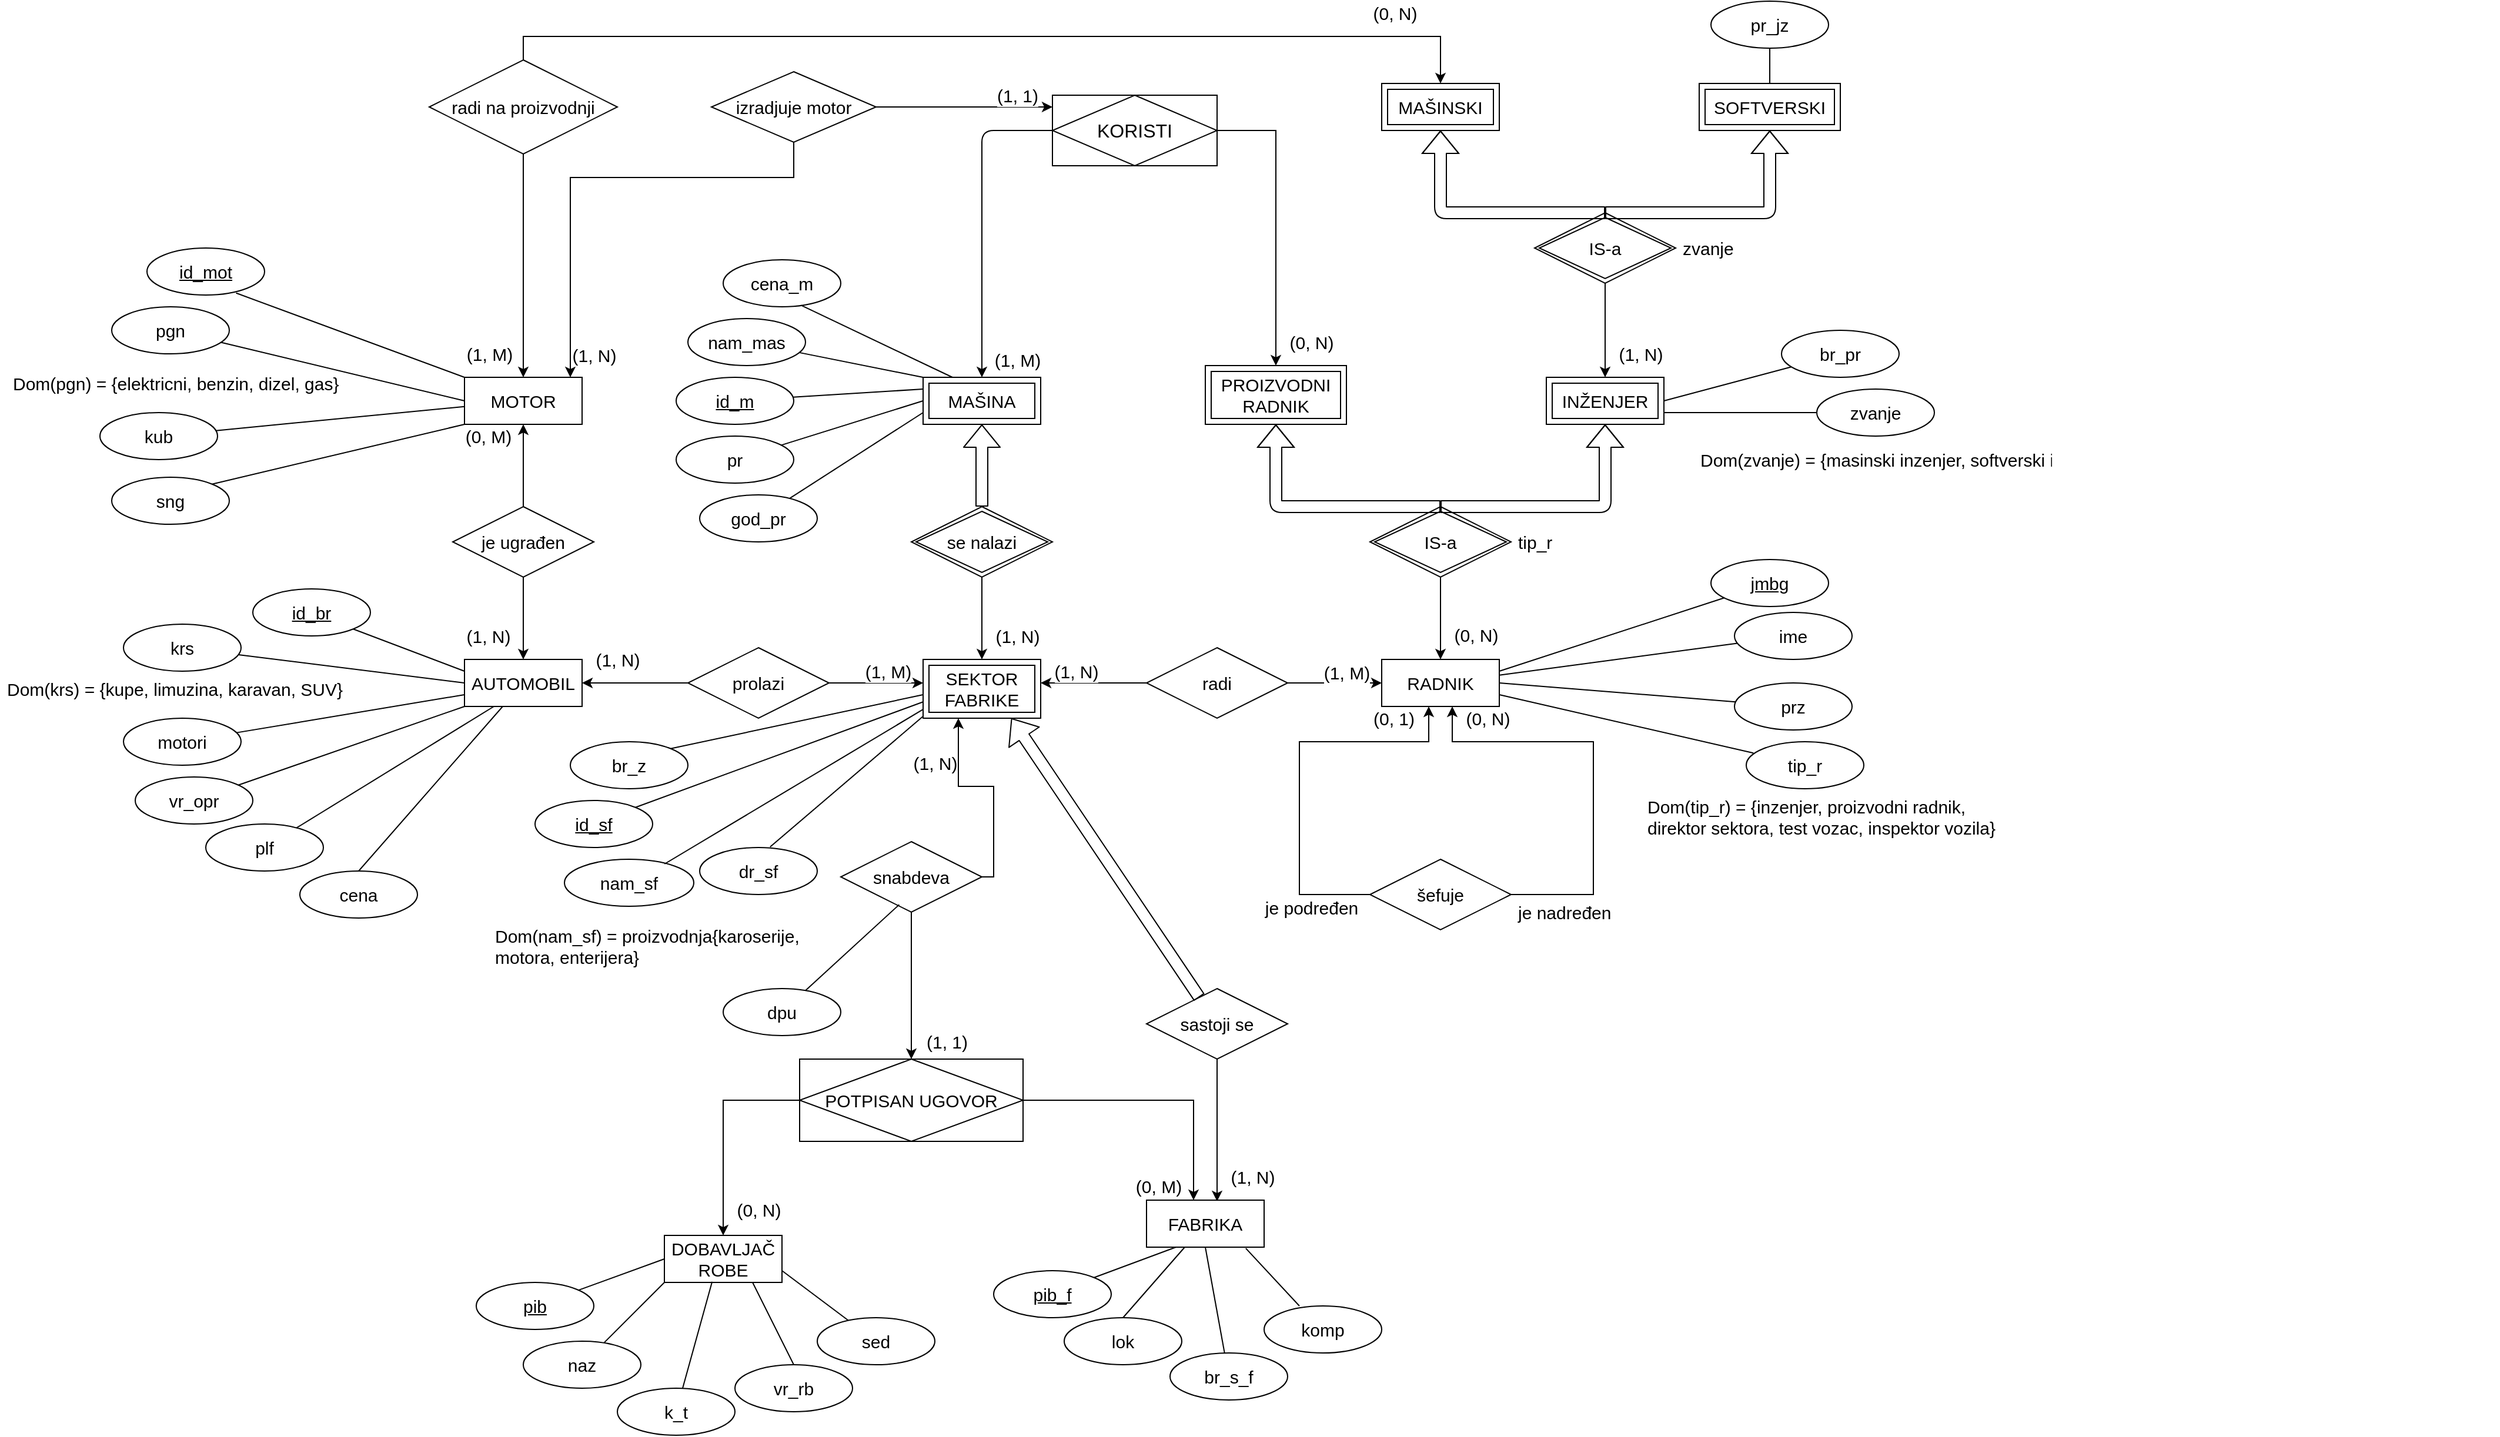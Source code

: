 <mxfile version="14.6.6" type="device"><diagram id="YocQhjhngFck8rxAgEJp" name="Page-1"><mxGraphModel dx="2496" dy="1354" grid="1" gridSize="10" guides="1" tooltips="1" connect="1" arrows="1" fold="1" page="1" pageScale="1" pageWidth="2339" pageHeight="3300" math="0" shadow="0"><root><mxCell id="0"/><mxCell id="1" parent="0"/><mxCell id="r04czORBGCckJRq0J-Uv-1" value="AUTOMOBIL" style="whiteSpace=wrap;html=1;align=center;fontSize=15;" parent="1" vertex="1"><mxGeometry x="540" y="730" width="100" height="40" as="geometry"/></mxCell><mxCell id="r04czORBGCckJRq0J-Uv-5" value="(1, N)" style="edgeStyle=orthogonalEdgeStyle;rounded=0;orthogonalLoop=1;jettySize=auto;html=1;fontSize=15;" parent="1" source="r04czORBGCckJRq0J-Uv-4" target="r04czORBGCckJRq0J-Uv-1" edge="1"><mxGeometry x="0.333" y="-20" relative="1" as="geometry"><mxPoint as="offset"/></mxGeometry></mxCell><mxCell id="r04czORBGCckJRq0J-Uv-6" value="(1, M)" style="edgeStyle=orthogonalEdgeStyle;rounded=0;orthogonalLoop=1;jettySize=auto;html=1;fontSize=15;" parent="1" source="r04czORBGCckJRq0J-Uv-4" edge="1"><mxGeometry x="0.25" y="10" relative="1" as="geometry"><mxPoint as="offset"/><mxPoint x="930" y="750" as="targetPoint"/></mxGeometry></mxCell><mxCell id="r04czORBGCckJRq0J-Uv-4" value="prolazi" style="shape=rhombus;perimeter=rhombusPerimeter;whiteSpace=wrap;html=1;align=center;fontSize=15;" parent="1" vertex="1"><mxGeometry x="730" y="720" width="120" height="60" as="geometry"/></mxCell><mxCell id="r04czORBGCckJRq0J-Uv-7" value="MOTOR" style="whiteSpace=wrap;html=1;align=center;fontSize=15;" parent="1" vertex="1"><mxGeometry x="540" y="490" width="100" height="40" as="geometry"/></mxCell><mxCell id="r04czORBGCckJRq0J-Uv-9" value="(0, M)" style="edgeStyle=orthogonalEdgeStyle;rounded=0;orthogonalLoop=1;jettySize=auto;html=1;fontSize=15;" parent="1" source="r04czORBGCckJRq0J-Uv-8" target="r04czORBGCckJRq0J-Uv-7" edge="1"><mxGeometry x="0.714" y="30" relative="1" as="geometry"><mxPoint as="offset"/></mxGeometry></mxCell><mxCell id="r04czORBGCckJRq0J-Uv-10" value="(1, N)" style="edgeStyle=orthogonalEdgeStyle;rounded=0;orthogonalLoop=1;jettySize=auto;html=1;fontSize=15;" parent="1" source="r04czORBGCckJRq0J-Uv-8" target="r04czORBGCckJRq0J-Uv-1" edge="1"><mxGeometry x="0.429" y="-30" relative="1" as="geometry"><mxPoint as="offset"/></mxGeometry></mxCell><mxCell id="r04czORBGCckJRq0J-Uv-8" value="je ugrađen" style="shape=rhombus;perimeter=rhombusPerimeter;whiteSpace=wrap;html=1;align=center;fontSize=15;" parent="1" vertex="1"><mxGeometry x="530" y="600" width="120" height="60" as="geometry"/></mxCell><mxCell id="r04czORBGCckJRq0J-Uv-13" value="(1, N)" style="edgeStyle=orthogonalEdgeStyle;rounded=0;orthogonalLoop=1;jettySize=auto;html=1;fontSize=15;" parent="1" source="r04czORBGCckJRq0J-Uv-12" edge="1"><mxGeometry x="0.568" y="20" relative="1" as="geometry"><mxPoint as="offset"/><Array as="points"><mxPoint x="990" y="915"/><mxPoint x="990" y="838"/><mxPoint x="960" y="838"/></Array><mxPoint x="960" y="780" as="targetPoint"/></mxGeometry></mxCell><mxCell id="r04czORBGCckJRq0J-Uv-14" value="(1, 1)" style="edgeStyle=orthogonalEdgeStyle;rounded=0;orthogonalLoop=1;jettySize=auto;html=1;fontSize=15;entryX=0.5;entryY=0;entryDx=0;entryDy=0;" parent="1" source="r04czORBGCckJRq0J-Uv-12" target="nCaUumC7oaxdwxIxV2QF-11" edge="1"><mxGeometry x="0.75" y="30" relative="1" as="geometry"><mxPoint x="980" y="980" as="targetPoint"/><mxPoint as="offset"/></mxGeometry></mxCell><mxCell id="r04czORBGCckJRq0J-Uv-12" value="snabdeva" style="shape=rhombus;perimeter=rhombusPerimeter;whiteSpace=wrap;html=1;align=center;fontSize=15;" parent="1" vertex="1"><mxGeometry x="860" y="885" width="120" height="60" as="geometry"/></mxCell><mxCell id="r04czORBGCckJRq0J-Uv-15" value="DOBAVLJAČ ROBE" style="whiteSpace=wrap;html=1;align=center;fontSize=15;" parent="1" vertex="1"><mxGeometry x="710" y="1220" width="100" height="40" as="geometry"/></mxCell><mxCell id="r04czORBGCckJRq0J-Uv-20" value="MAŠINA" style="shape=ext;margin=3;double=1;whiteSpace=wrap;html=1;align=center;fontSize=15;" parent="1" vertex="1"><mxGeometry x="930" y="490" width="100" height="40" as="geometry"/></mxCell><mxCell id="r04czORBGCckJRq0J-Uv-21" value="" style="shape=flexArrow;endArrow=classic;html=1;exitX=0.5;exitY=0;exitDx=0;exitDy=0;entryX=0.5;entryY=1;entryDx=0;entryDy=0;" parent="1" source="r04czORBGCckJRq0J-Uv-27" target="r04czORBGCckJRq0J-Uv-20" edge="1"><mxGeometry width="50" height="50" relative="1" as="geometry"><mxPoint x="800" y="790" as="sourcePoint"/><mxPoint x="1140" y="550" as="targetPoint"/></mxGeometry></mxCell><mxCell id="r04czORBGCckJRq0J-Uv-24" value="(1, N)" style="edgeStyle=orthogonalEdgeStyle;rounded=0;orthogonalLoop=1;jettySize=auto;html=1;fontSize=15;" parent="1" edge="1"><mxGeometry x="0.333" y="-10" relative="1" as="geometry"><mxPoint as="offset"/><mxPoint x="1120" y="750" as="sourcePoint"/><mxPoint x="1030.0" y="750" as="targetPoint"/></mxGeometry></mxCell><mxCell id="r04czORBGCckJRq0J-Uv-28" value="(1, N)" style="edgeStyle=orthogonalEdgeStyle;rounded=0;orthogonalLoop=1;jettySize=auto;html=1;fontSize=15;" parent="1" source="r04czORBGCckJRq0J-Uv-27" edge="1"><mxGeometry x="0.429" y="30" relative="1" as="geometry"><mxPoint as="offset"/><mxPoint x="980.0" y="730" as="targetPoint"/></mxGeometry></mxCell><mxCell id="r04czORBGCckJRq0J-Uv-27" value="se nalazi" style="shape=rhombus;double=1;perimeter=rhombusPerimeter;whiteSpace=wrap;html=1;align=center;fontSize=15;" parent="1" vertex="1"><mxGeometry x="920" y="600" width="120" height="60" as="geometry"/></mxCell><mxCell id="r04czORBGCckJRq0J-Uv-30" value="(0, N)" style="edgeStyle=orthogonalEdgeStyle;rounded=0;orthogonalLoop=1;jettySize=auto;html=1;fontSize=15;" parent="1" source="r04czORBGCckJRq0J-Uv-29" edge="1"><mxGeometry x="0.429" y="30" relative="1" as="geometry"><mxPoint y="-1" as="offset"/><mxPoint x="1370" y="730" as="targetPoint"/></mxGeometry></mxCell><mxCell id="r04czORBGCckJRq0J-Uv-29" value="IS-a" style="shape=rhombus;double=1;perimeter=rhombusPerimeter;whiteSpace=wrap;html=1;align=center;fontSize=15;" parent="1" vertex="1"><mxGeometry x="1310" y="600" width="120" height="60" as="geometry"/></mxCell><mxCell id="r04czORBGCckJRq0J-Uv-31" value="PROIZVODNI RADNIK" style="shape=ext;margin=3;double=1;whiteSpace=wrap;html=1;align=center;fontSize=15;" parent="1" vertex="1"><mxGeometry x="1170" y="480" width="120" height="50" as="geometry"/></mxCell><mxCell id="r04czORBGCckJRq0J-Uv-32" value="INŽENJER" style="shape=ext;margin=3;double=1;whiteSpace=wrap;html=1;align=center;fontSize=15;" parent="1" vertex="1"><mxGeometry x="1460" y="490" width="100" height="40" as="geometry"/></mxCell><mxCell id="r04czORBGCckJRq0J-Uv-33" value="" style="shape=flexArrow;endArrow=classic;html=1;exitX=0.5;exitY=0;exitDx=0;exitDy=0;" parent="1" source="r04czORBGCckJRq0J-Uv-29" edge="1"><mxGeometry width="50" height="50" relative="1" as="geometry"><mxPoint x="1350" y="590" as="sourcePoint"/><mxPoint x="1230" y="530" as="targetPoint"/><Array as="points"><mxPoint x="1230" y="600"/></Array></mxGeometry></mxCell><mxCell id="r04czORBGCckJRq0J-Uv-34" value="" style="shape=flexArrow;endArrow=classic;html=1;exitX=0.5;exitY=0;exitDx=0;exitDy=0;entryX=0.5;entryY=1;entryDx=0;entryDy=0;" parent="1" source="r04czORBGCckJRq0J-Uv-29" target="r04czORBGCckJRq0J-Uv-32" edge="1"><mxGeometry width="50" height="50" relative="1" as="geometry"><mxPoint x="1380" y="610" as="sourcePoint"/><mxPoint x="1240" y="540" as="targetPoint"/><Array as="points"><mxPoint x="1510" y="600"/></Array></mxGeometry></mxCell><mxCell id="r04czORBGCckJRq0J-Uv-36" value="(1, N)" style="edgeStyle=orthogonalEdgeStyle;rounded=0;orthogonalLoop=1;jettySize=auto;html=1;fontSize=15;" parent="1" source="r04czORBGCckJRq0J-Uv-35" target="r04czORBGCckJRq0J-Uv-32" edge="1"><mxGeometry x="0.5" y="30" relative="1" as="geometry"><mxPoint as="offset"/></mxGeometry></mxCell><mxCell id="r04czORBGCckJRq0J-Uv-35" value="IS-a" style="shape=rhombus;double=1;perimeter=rhombusPerimeter;whiteSpace=wrap;html=1;align=center;fontSize=15;" parent="1" vertex="1"><mxGeometry x="1450" y="350" width="120" height="60" as="geometry"/></mxCell><mxCell id="r04czORBGCckJRq0J-Uv-37" value="" style="shape=flexArrow;endArrow=classic;html=1;exitX=0.5;exitY=0;exitDx=0;exitDy=0;entryX=0.5;entryY=1;entryDx=0;entryDy=0;" parent="1" target="r04czORBGCckJRq0J-Uv-39" edge="1"><mxGeometry width="50" height="50" relative="1" as="geometry"><mxPoint x="1510.0" y="350" as="sourcePoint"/><mxPoint x="1370.0" y="280" as="targetPoint"/><Array as="points"><mxPoint x="1370" y="350"/></Array></mxGeometry></mxCell><mxCell id="r04czORBGCckJRq0J-Uv-38" value="" style="shape=flexArrow;endArrow=classic;html=1;exitX=0.5;exitY=0;exitDx=0;exitDy=0;entryX=0.5;entryY=1;entryDx=0;entryDy=0;" parent="1" edge="1"><mxGeometry width="50" height="50" relative="1" as="geometry"><mxPoint x="1510.0" y="350" as="sourcePoint"/><mxPoint x="1650.0" y="280" as="targetPoint"/><Array as="points"><mxPoint x="1650" y="350"/></Array></mxGeometry></mxCell><mxCell id="r04czORBGCckJRq0J-Uv-39" value="MAŠINSKI" style="shape=ext;margin=3;double=1;whiteSpace=wrap;html=1;align=center;fontSize=15;" parent="1" vertex="1"><mxGeometry x="1320" y="240" width="100" height="40" as="geometry"/></mxCell><mxCell id="r04czORBGCckJRq0J-Uv-40" value="SOFTVERSKI" style="shape=ext;margin=3;double=1;whiteSpace=wrap;html=1;align=center;fontSize=15;" parent="1" vertex="1"><mxGeometry x="1590" y="240" width="120" height="40" as="geometry"/></mxCell><mxCell id="r04czORBGCckJRq0J-Uv-42" value="" style="edgeStyle=orthogonalEdgeStyle;rounded=0;orthogonalLoop=1;jettySize=auto;html=1;exitX=0.5;exitY=0;exitDx=0;exitDy=0;" parent="1" source="r04czORBGCckJRq0J-Uv-41" target="r04czORBGCckJRq0J-Uv-39" edge="1"><mxGeometry relative="1" as="geometry"><mxPoint x="590" y="180" as="sourcePoint"/><Array as="points"><mxPoint x="590" y="200"/><mxPoint x="1370" y="200"/></Array></mxGeometry></mxCell><mxCell id="9TlRd-dloYedLwgfDSGA-17" value="(0, N)" style="edgeLabel;html=1;align=center;verticalAlign=middle;resizable=0;points=[];fontSize=15;" parent="r04czORBGCckJRq0J-Uv-42" vertex="1" connectable="0"><mxGeometry x="0.8" relative="1" as="geometry"><mxPoint x="4.59" y="-20.06" as="offset"/></mxGeometry></mxCell><mxCell id="9TlRd-dloYedLwgfDSGA-18" value="(1, M)" style="edgeLabel;html=1;align=center;verticalAlign=middle;resizable=0;points=[];fontSize=15;" parent="r04czORBGCckJRq0J-Uv-42" vertex="1" connectable="0"><mxGeometry x="-0.887" y="1" relative="1" as="geometry"><mxPoint x="-57.18" y="270.94" as="offset"/></mxGeometry></mxCell><mxCell id="r04czORBGCckJRq0J-Uv-43" value="" style="edgeStyle=orthogonalEdgeStyle;rounded=0;orthogonalLoop=1;jettySize=auto;html=1;" parent="1" source="r04czORBGCckJRq0J-Uv-41" target="r04czORBGCckJRq0J-Uv-7" edge="1"><mxGeometry relative="1" as="geometry"/></mxCell><mxCell id="r04czORBGCckJRq0J-Uv-41" value="radi na proizvodnji" style="shape=rhombus;perimeter=rhombusPerimeter;whiteSpace=wrap;html=1;align=center;fontSize=15;" parent="1" vertex="1"><mxGeometry x="510" y="220" width="160" height="80" as="geometry"/></mxCell><mxCell id="r04czORBGCckJRq0J-Uv-45" value="" style="edgeStyle=orthogonalEdgeStyle;rounded=0;orthogonalLoop=1;jettySize=auto;html=1;exitX=0;exitY=0.5;exitDx=0;exitDy=0;" parent="1" source="r04czORBGCckJRq0J-Uv-44" edge="1"><mxGeometry relative="1" as="geometry"><mxPoint x="1360" y="770" as="targetPoint"/><Array as="points"><mxPoint x="1250" y="930"/><mxPoint x="1250" y="800"/><mxPoint x="1360" y="800"/></Array></mxGeometry></mxCell><mxCell id="r04czORBGCckJRq0J-Uv-47" value="je podređen" style="edgeLabel;html=1;align=center;verticalAlign=middle;resizable=0;points=[];fontSize=15;" parent="r04czORBGCckJRq0J-Uv-45" vertex="1" connectable="0"><mxGeometry x="-0.141" y="3" relative="1" as="geometry"><mxPoint x="13" y="92" as="offset"/></mxGeometry></mxCell><mxCell id="9TlRd-dloYedLwgfDSGA-14" value="(0, 1)" style="edgeLabel;html=1;align=center;verticalAlign=middle;resizable=0;points=[];fontSize=15;" parent="r04czORBGCckJRq0J-Uv-45" vertex="1" connectable="0"><mxGeometry x="0.382" y="1" relative="1" as="geometry"><mxPoint x="42" y="-19" as="offset"/></mxGeometry></mxCell><mxCell id="r04czORBGCckJRq0J-Uv-46" value="(0, N)" style="edgeStyle=orthogonalEdgeStyle;rounded=0;orthogonalLoop=1;jettySize=auto;html=1;exitX=1;exitY=0.5;exitDx=0;exitDy=0;fontSize=15;" parent="1" source="r04czORBGCckJRq0J-Uv-44" edge="1"><mxGeometry x="0.657" y="-20" relative="1" as="geometry"><Array as="points"><mxPoint x="1500" y="930"/><mxPoint x="1500" y="800"/><mxPoint x="1380" y="800"/></Array><mxPoint as="offset"/><mxPoint x="1380" y="770" as="targetPoint"/></mxGeometry></mxCell><mxCell id="r04czORBGCckJRq0J-Uv-44" value="šefuje" style="shape=rhombus;perimeter=rhombusPerimeter;whiteSpace=wrap;html=1;align=center;fontSize=15;" parent="1" vertex="1"><mxGeometry x="1310" y="900" width="120" height="60" as="geometry"/></mxCell><mxCell id="9TlRd-dloYedLwgfDSGA-2" value="" style="edgeStyle=orthogonalEdgeStyle;rounded=0;orthogonalLoop=1;jettySize=auto;html=1;fontSize=16;exitX=0.999;exitY=0.842;exitDx=0;exitDy=0;exitPerimeter=0;" parent="1" source="9TlRd-dloYedLwgfDSGA-5" target="r04czORBGCckJRq0J-Uv-31" edge="1"><mxGeometry relative="1" as="geometry"><mxPoint x="1180" y="300" as="sourcePoint"/><Array as="points"><mxPoint x="1180" y="270"/><mxPoint x="1179" y="270"/><mxPoint x="1179" y="280"/><mxPoint x="1230" y="280"/></Array></mxGeometry></mxCell><mxCell id="9TlRd-dloYedLwgfDSGA-15" value="(0, N)" style="edgeLabel;html=1;align=center;verticalAlign=middle;resizable=0;points=[];fontSize=15;" parent="9TlRd-dloYedLwgfDSGA-2" vertex="1" connectable="0"><mxGeometry x="0.733" y="2" relative="1" as="geometry"><mxPoint x="28" y="18.56" as="offset"/></mxGeometry></mxCell><mxCell id="9TlRd-dloYedLwgfDSGA-5" value="KORISTI" style="shape=associativeEntity;whiteSpace=wrap;html=1;align=center;fontSize=16;" parent="1" vertex="1"><mxGeometry x="1040" y="250" width="140" height="60" as="geometry"/></mxCell><mxCell id="9TlRd-dloYedLwgfDSGA-10" value="" style="endArrow=classic;html=1;fontSize=16;entryX=0.5;entryY=0;entryDx=0;entryDy=0;exitX=0;exitY=0.5;exitDx=0;exitDy=0;" parent="1" source="9TlRd-dloYedLwgfDSGA-5" target="r04czORBGCckJRq0J-Uv-20" edge="1"><mxGeometry width="50" height="50" relative="1" as="geometry"><mxPoint x="980" y="430" as="sourcePoint"/><mxPoint x="1030" y="380" as="targetPoint"/><Array as="points"><mxPoint x="980" y="280"/></Array></mxGeometry></mxCell><mxCell id="9TlRd-dloYedLwgfDSGA-16" value="(1, M)" style="edgeLabel;html=1;align=center;verticalAlign=middle;resizable=0;points=[];fontSize=15;" parent="9TlRd-dloYedLwgfDSGA-10" vertex="1" connectable="0"><mxGeometry x="0.8" y="-2" relative="1" as="geometry"><mxPoint x="32" y="11.47" as="offset"/></mxGeometry></mxCell><mxCell id="9TlRd-dloYedLwgfDSGA-11" value="je nadređen" style="text;strokeColor=none;fillColor=none;spacingLeft=4;spacingRight=4;overflow=hidden;rotatable=0;points=[[0,0.5],[1,0.5]];portConstraint=eastwest;fontSize=15;" parent="1" vertex="1"><mxGeometry x="1430" y="930" width="140" height="30" as="geometry"/></mxCell><mxCell id="9TlRd-dloYedLwgfDSGA-21" value="id_br" style="ellipse;whiteSpace=wrap;html=1;align=center;fontSize=15;fontStyle=4" parent="1" vertex="1"><mxGeometry x="360" y="670" width="100" height="40" as="geometry"/></mxCell><mxCell id="9TlRd-dloYedLwgfDSGA-22" value="motori" style="ellipse;whiteSpace=wrap;html=1;align=center;fontSize=15;" parent="1" vertex="1"><mxGeometry x="250" y="780" width="100" height="40" as="geometry"/></mxCell><mxCell id="9TlRd-dloYedLwgfDSGA-23" value="plf" style="ellipse;whiteSpace=wrap;html=1;align=center;fontSize=15;" parent="1" vertex="1"><mxGeometry x="320" y="870" width="100" height="40" as="geometry"/></mxCell><mxCell id="9TlRd-dloYedLwgfDSGA-24" value="krs" style="ellipse;whiteSpace=wrap;html=1;align=center;fontSize=15;" parent="1" vertex="1"><mxGeometry x="250" y="700" width="100" height="40" as="geometry"/></mxCell><mxCell id="9TlRd-dloYedLwgfDSGA-27" value="" style="endArrow=none;html=1;fontSize=15;exitX=0;exitY=1;exitDx=0;exitDy=0;" parent="1" source="r04czORBGCckJRq0J-Uv-1" target="9TlRd-dloYedLwgfDSGA-32" edge="1"><mxGeometry width="50" height="50" relative="1" as="geometry"><mxPoint x="650" y="760" as="sourcePoint"/><mxPoint x="640" y="810" as="targetPoint"/></mxGeometry></mxCell><mxCell id="9TlRd-dloYedLwgfDSGA-28" value="" style="endArrow=none;html=1;fontSize=15;exitX=0;exitY=0.75;exitDx=0;exitDy=0;" parent="1" source="r04czORBGCckJRq0J-Uv-1" target="9TlRd-dloYedLwgfDSGA-22" edge="1"><mxGeometry width="50" height="50" relative="1" as="geometry"><mxPoint x="600" y="780" as="sourcePoint"/><mxPoint x="650" y="820" as="targetPoint"/></mxGeometry></mxCell><mxCell id="9TlRd-dloYedLwgfDSGA-29" value="" style="endArrow=none;html=1;fontSize=15;exitX=0;exitY=0.5;exitDx=0;exitDy=0;" parent="1" source="r04czORBGCckJRq0J-Uv-1" target="9TlRd-dloYedLwgfDSGA-24" edge="1"><mxGeometry width="50" height="50" relative="1" as="geometry"><mxPoint x="610" y="790" as="sourcePoint"/><mxPoint x="660" y="830" as="targetPoint"/></mxGeometry></mxCell><mxCell id="9TlRd-dloYedLwgfDSGA-30" value="" style="endArrow=none;html=1;fontSize=15;exitX=0;exitY=0.25;exitDx=0;exitDy=0;entryX=1;entryY=1;entryDx=0;entryDy=0;" parent="1" source="r04czORBGCckJRq0J-Uv-1" target="9TlRd-dloYedLwgfDSGA-21" edge="1"><mxGeometry width="50" height="50" relative="1" as="geometry"><mxPoint x="590" y="810" as="sourcePoint"/><mxPoint x="670" y="840" as="targetPoint"/></mxGeometry></mxCell><mxCell id="9TlRd-dloYedLwgfDSGA-32" value="vr_opr" style="ellipse;whiteSpace=wrap;html=1;align=center;fontSize=15;" parent="1" vertex="1"><mxGeometry x="260" y="830" width="100" height="40" as="geometry"/></mxCell><mxCell id="9TlRd-dloYedLwgfDSGA-33" value="cena" style="ellipse;whiteSpace=wrap;html=1;align=center;fontSize=15;" parent="1" vertex="1"><mxGeometry x="400" y="910" width="100" height="40" as="geometry"/></mxCell><mxCell id="9TlRd-dloYedLwgfDSGA-35" value="" style="endArrow=none;html=1;fontSize=15;exitX=0.25;exitY=1;exitDx=0;exitDy=0;" parent="1" source="r04czORBGCckJRq0J-Uv-1" target="9TlRd-dloYedLwgfDSGA-23" edge="1"><mxGeometry width="50" height="50" relative="1" as="geometry"><mxPoint x="568.3" y="780.52" as="sourcePoint"/><mxPoint x="501.7" y="831.32" as="targetPoint"/></mxGeometry></mxCell><mxCell id="9TlRd-dloYedLwgfDSGA-36" value="" style="endArrow=none;html=1;fontSize=15;entryX=0.5;entryY=0;entryDx=0;entryDy=0;" parent="1" source="r04czORBGCckJRq0J-Uv-1" target="9TlRd-dloYedLwgfDSGA-33" edge="1"><mxGeometry width="50" height="50" relative="1" as="geometry"><mxPoint x="600" y="780" as="sourcePoint"/><mxPoint x="600" y="850" as="targetPoint"/></mxGeometry></mxCell><mxCell id="9TlRd-dloYedLwgfDSGA-37" value="id_mot" style="ellipse;whiteSpace=wrap;html=1;align=center;fontSize=15;fontStyle=4" parent="1" vertex="1"><mxGeometry x="270" y="380" width="100" height="40" as="geometry"/></mxCell><mxCell id="9TlRd-dloYedLwgfDSGA-38" value="" style="endArrow=none;html=1;fontSize=15;exitX=0.757;exitY=0.957;exitDx=0;exitDy=0;exitPerimeter=0;entryX=0;entryY=0;entryDx=0;entryDy=0;entryPerimeter=0;" parent="1" source="9TlRd-dloYedLwgfDSGA-37" target="r04czORBGCckJRq0J-Uv-7" edge="1"><mxGeometry width="50" height="50" relative="1" as="geometry"><mxPoint x="390" y="500" as="sourcePoint"/><mxPoint x="490" y="510" as="targetPoint"/></mxGeometry></mxCell><mxCell id="9TlRd-dloYedLwgfDSGA-39" value="pgn" style="ellipse;whiteSpace=wrap;html=1;align=center;fontSize=15;" parent="1" vertex="1"><mxGeometry x="240" y="430" width="100" height="40" as="geometry"/></mxCell><mxCell id="9TlRd-dloYedLwgfDSGA-40" value="" style="endArrow=none;html=1;fontSize=15;entryX=0;entryY=0.5;entryDx=0;entryDy=0;" parent="1" source="9TlRd-dloYedLwgfDSGA-39" target="r04czORBGCckJRq0J-Uv-7" edge="1"><mxGeometry width="50" height="50" relative="1" as="geometry"><mxPoint x="340" y="474" as="sourcePoint"/><mxPoint x="540" y="520" as="targetPoint"/></mxGeometry></mxCell><mxCell id="9TlRd-dloYedLwgfDSGA-41" value="kub" style="ellipse;whiteSpace=wrap;html=1;align=center;fontSize=15;" parent="1" vertex="1"><mxGeometry x="230" y="520" width="100" height="40" as="geometry"/></mxCell><mxCell id="9TlRd-dloYedLwgfDSGA-42" value="sng" style="ellipse;whiteSpace=wrap;html=1;align=center;fontSize=15;" parent="1" vertex="1"><mxGeometry x="240" y="575" width="100" height="40" as="geometry"/></mxCell><mxCell id="9TlRd-dloYedLwgfDSGA-43" value="" style="endArrow=none;html=1;fontSize=15;" parent="1" source="9TlRd-dloYedLwgfDSGA-41" target="r04czORBGCckJRq0J-Uv-7" edge="1"><mxGeometry width="50" height="50" relative="1" as="geometry"><mxPoint x="465.7" y="448.28" as="sourcePoint"/><mxPoint x="550" y="500" as="targetPoint"/></mxGeometry></mxCell><mxCell id="9TlRd-dloYedLwgfDSGA-44" value="" style="endArrow=none;html=1;fontSize=15;entryX=1;entryY=0;entryDx=0;entryDy=0;exitX=0;exitY=1;exitDx=0;exitDy=0;" parent="1" source="r04czORBGCckJRq0J-Uv-7" target="9TlRd-dloYedLwgfDSGA-42" edge="1"><mxGeometry width="50" height="50" relative="1" as="geometry"><mxPoint x="714.399" y="467.18" as="sourcePoint"/><mxPoint x="650" y="510" as="targetPoint"/></mxGeometry></mxCell><mxCell id="9TlRd-dloYedLwgfDSGA-45" value="nam_sf" style="ellipse;whiteSpace=wrap;html=1;align=center;fontSize=15;fontStyle=0" parent="1" vertex="1"><mxGeometry x="625" y="900" width="110" height="40" as="geometry"/></mxCell><mxCell id="9TlRd-dloYedLwgfDSGA-46" value="" style="endArrow=none;html=1;fontSize=15;entryX=0.774;entryY=0.1;entryDx=0;entryDy=0;entryPerimeter=0;exitX=0.036;exitY=1.009;exitDx=0;exitDy=0;exitPerimeter=0;" parent="1" target="9TlRd-dloYedLwgfDSGA-45" edge="1"><mxGeometry width="50" height="50" relative="1" as="geometry"><mxPoint x="933.6" y="770.36" as="sourcePoint"/><mxPoint x="760" y="830" as="targetPoint"/></mxGeometry></mxCell><mxCell id="9TlRd-dloYedLwgfDSGA-47" value="dr_sf" style="ellipse;whiteSpace=wrap;html=1;align=center;fontSize=15;" parent="1" vertex="1"><mxGeometry x="740" y="890" width="100" height="40" as="geometry"/></mxCell><mxCell id="9TlRd-dloYedLwgfDSGA-48" value="" style="endArrow=none;html=1;fontSize=15;entryX=0.599;entryY=-0.012;entryDx=0;entryDy=0;entryPerimeter=0;exitX=0.098;exitY=1;exitDx=0;exitDy=0;exitPerimeter=0;" parent="1" target="9TlRd-dloYedLwgfDSGA-47" edge="1"><mxGeometry width="50" height="50" relative="1" as="geometry"><mxPoint x="939.8" y="770" as="sourcePoint"/><mxPoint x="897.4" y="804" as="targetPoint"/><Array as="points"/></mxGeometry></mxCell><mxCell id="9TlRd-dloYedLwgfDSGA-49" value="id_sf" style="ellipse;whiteSpace=wrap;html=1;align=center;fontSize=15;fontStyle=4" parent="1" vertex="1"><mxGeometry x="600" y="850" width="100" height="40" as="geometry"/></mxCell><mxCell id="9TlRd-dloYedLwgfDSGA-50" value="" style="endArrow=none;html=1;fontSize=15;exitX=1;exitY=0;exitDx=0;exitDy=0;entryX=0.003;entryY=0.9;entryDx=0;entryDy=0;entryPerimeter=0;" parent="1" source="9TlRd-dloYedLwgfDSGA-49" edge="1"><mxGeometry width="50" height="50" relative="1" as="geometry"><mxPoint x="1040" y="780" as="sourcePoint"/><mxPoint x="930.3" y="766.0" as="targetPoint"/></mxGeometry></mxCell><mxCell id="9TlRd-dloYedLwgfDSGA-51" value="br_z" style="ellipse;whiteSpace=wrap;html=1;align=center;fontSize=15;" parent="1" vertex="1"><mxGeometry x="630" y="800" width="100" height="40" as="geometry"/></mxCell><mxCell id="9TlRd-dloYedLwgfDSGA-52" value="" style="endArrow=none;html=1;fontSize=15;exitX=1;exitY=0;exitDx=0;exitDy=0;" parent="1" source="9TlRd-dloYedLwgfDSGA-51" edge="1"><mxGeometry width="50" height="50" relative="1" as="geometry"><mxPoint x="1104.645" y="664.142" as="sourcePoint"/><mxPoint x="930" y="760" as="targetPoint"/></mxGeometry></mxCell><mxCell id="9TlRd-dloYedLwgfDSGA-53" value="pib" style="ellipse;whiteSpace=wrap;html=1;align=center;fontSize=15;fontStyle=4" parent="1" vertex="1"><mxGeometry x="550" y="1260" width="100" height="40" as="geometry"/></mxCell><mxCell id="9TlRd-dloYedLwgfDSGA-54" value="k_t" style="ellipse;whiteSpace=wrap;html=1;align=center;fontSize=15;" parent="1" vertex="1"><mxGeometry x="670" y="1350" width="100" height="40" as="geometry"/></mxCell><mxCell id="9TlRd-dloYedLwgfDSGA-56" value="naz" style="ellipse;whiteSpace=wrap;html=1;align=center;fontSize=15;" parent="1" vertex="1"><mxGeometry x="590" y="1310" width="100" height="40" as="geometry"/></mxCell><mxCell id="9TlRd-dloYedLwgfDSGA-57" value="vr_rb" style="ellipse;whiteSpace=wrap;html=1;align=center;fontSize=15;" parent="1" vertex="1"><mxGeometry x="770" y="1330" width="100" height="40" as="geometry"/></mxCell><mxCell id="9TlRd-dloYedLwgfDSGA-58" value="sed" style="ellipse;whiteSpace=wrap;html=1;align=center;fontSize=15;" parent="1" vertex="1"><mxGeometry x="840" y="1290" width="100" height="40" as="geometry"/></mxCell><mxCell id="9TlRd-dloYedLwgfDSGA-59" value="" style="endArrow=none;html=1;fontSize=15;exitX=0;exitY=0.5;exitDx=0;exitDy=0;" parent="1" source="r04czORBGCckJRq0J-Uv-15" target="9TlRd-dloYedLwgfDSGA-53" edge="1"><mxGeometry width="50" height="50" relative="1" as="geometry"><mxPoint x="745" y="920" as="sourcePoint"/><mxPoint x="654.721" y="1251.056" as="targetPoint"/></mxGeometry></mxCell><mxCell id="9TlRd-dloYedLwgfDSGA-60" value="" style="endArrow=none;html=1;fontSize=15;entryX=0.75;entryY=1;entryDx=0;entryDy=0;exitX=0.5;exitY=0;exitDx=0;exitDy=0;" parent="1" source="9TlRd-dloYedLwgfDSGA-57" target="r04czORBGCckJRq0J-Uv-15" edge="1"><mxGeometry width="50" height="50" relative="1" as="geometry"><mxPoint x="870" y="1260" as="sourcePoint"/><mxPoint x="840" y="1220" as="targetPoint"/></mxGeometry></mxCell><mxCell id="9TlRd-dloYedLwgfDSGA-61" value="" style="endArrow=none;html=1;fontSize=15;exitX=1;exitY=0.75;exitDx=0;exitDy=0;" parent="1" source="r04czORBGCckJRq0J-Uv-15" target="9TlRd-dloYedLwgfDSGA-58" edge="1"><mxGeometry width="50" height="50" relative="1" as="geometry"><mxPoint x="742.857" y="1180" as="sourcePoint"/><mxPoint x="679.816" y="1213.945" as="targetPoint"/></mxGeometry></mxCell><mxCell id="9TlRd-dloYedLwgfDSGA-62" value="" style="endArrow=none;html=1;fontSize=15;exitX=0;exitY=1;exitDx=0;exitDy=0;" parent="1" source="r04czORBGCckJRq0J-Uv-15" target="9TlRd-dloYedLwgfDSGA-56" edge="1"><mxGeometry width="50" height="50" relative="1" as="geometry"><mxPoint x="752.857" y="1190" as="sourcePoint"/><mxPoint x="689.816" y="1223.945" as="targetPoint"/></mxGeometry></mxCell><mxCell id="9TlRd-dloYedLwgfDSGA-63" value="" style="endArrow=none;html=1;fontSize=15;exitX=0.406;exitY=0.985;exitDx=0;exitDy=0;exitPerimeter=0;" parent="1" source="r04czORBGCckJRq0J-Uv-15" target="9TlRd-dloYedLwgfDSGA-54" edge="1"><mxGeometry width="50" height="50" relative="1" as="geometry"><mxPoint x="762.857" y="1200" as="sourcePoint"/><mxPoint x="699.816" y="1233.945" as="targetPoint"/></mxGeometry></mxCell><mxCell id="9TlRd-dloYedLwgfDSGA-64" value="pr" style="ellipse;whiteSpace=wrap;html=1;align=center;fontSize=15;" parent="1" vertex="1"><mxGeometry x="720" y="540" width="100" height="40" as="geometry"/></mxCell><mxCell id="9TlRd-dloYedLwgfDSGA-65" value="id_m" style="ellipse;whiteSpace=wrap;html=1;align=center;fontSize=15;fontStyle=4" parent="1" vertex="1"><mxGeometry x="720" y="490" width="100" height="40" as="geometry"/></mxCell><mxCell id="9TlRd-dloYedLwgfDSGA-66" value="god_pr" style="ellipse;whiteSpace=wrap;html=1;align=center;fontSize=15;" parent="1" vertex="1"><mxGeometry x="740" y="590" width="100" height="40" as="geometry"/></mxCell><mxCell id="9TlRd-dloYedLwgfDSGA-67" value="nam_mas" style="ellipse;whiteSpace=wrap;html=1;align=center;fontSize=15;" parent="1" vertex="1"><mxGeometry x="730" y="440" width="100" height="40" as="geometry"/></mxCell><mxCell id="9TlRd-dloYedLwgfDSGA-68" value="cena_m" style="ellipse;whiteSpace=wrap;html=1;align=center;fontSize=15;" parent="1" vertex="1"><mxGeometry x="760" y="390" width="100" height="40" as="geometry"/></mxCell><mxCell id="9TlRd-dloYedLwgfDSGA-69" value="" style="endArrow=none;html=1;fontSize=15;entryX=0;entryY=0.5;entryDx=0;entryDy=0;" parent="1" source="9TlRd-dloYedLwgfDSGA-64" target="r04czORBGCckJRq0J-Uv-20" edge="1"><mxGeometry width="50" height="50" relative="1" as="geometry"><mxPoint x="703.047" y="476.845" as="sourcePoint"/><mxPoint x="840" y="500" as="targetPoint"/></mxGeometry></mxCell><mxCell id="9TlRd-dloYedLwgfDSGA-73" value="" style="endArrow=none;html=1;fontSize=15;exitX=0;exitY=0.75;exitDx=0;exitDy=0;exitPerimeter=0;" parent="1" source="r04czORBGCckJRq0J-Uv-20" target="9TlRd-dloYedLwgfDSGA-66" edge="1"><mxGeometry width="50" height="50" relative="1" as="geometry"><mxPoint x="870" y="510" as="sourcePoint"/><mxPoint x="900" y="520" as="targetPoint"/></mxGeometry></mxCell><mxCell id="9TlRd-dloYedLwgfDSGA-74" value="" style="endArrow=none;html=1;fontSize=15;entryX=0;entryY=0;entryDx=0;entryDy=0;" parent="1" source="9TlRd-dloYedLwgfDSGA-67" target="r04czORBGCckJRq0J-Uv-20" edge="1"><mxGeometry width="50" height="50" relative="1" as="geometry"><mxPoint x="947" y="539" as="sourcePoint"/><mxPoint x="925.927" y="552.899" as="targetPoint"/></mxGeometry></mxCell><mxCell id="9TlRd-dloYedLwgfDSGA-75" value="" style="endArrow=none;html=1;fontSize=15;entryX=0;entryY=0.25;entryDx=0;entryDy=0;" parent="1" source="9TlRd-dloYedLwgfDSGA-65" target="r04czORBGCckJRq0J-Uv-20" edge="1"><mxGeometry width="50" height="50" relative="1" as="geometry"><mxPoint x="957" y="549" as="sourcePoint"/><mxPoint x="935.927" y="562.899" as="targetPoint"/></mxGeometry></mxCell><mxCell id="9TlRd-dloYedLwgfDSGA-76" value="" style="endArrow=none;html=1;fontSize=15;exitX=0.662;exitY=0.968;exitDx=0;exitDy=0;exitPerimeter=0;entryX=0.25;entryY=0;entryDx=0;entryDy=0;" parent="1" source="9TlRd-dloYedLwgfDSGA-68" target="r04czORBGCckJRq0J-Uv-20" edge="1"><mxGeometry width="50" height="50" relative="1" as="geometry"><mxPoint x="1072" y="551" as="sourcePoint"/><mxPoint x="970" y="490" as="targetPoint"/></mxGeometry></mxCell><mxCell id="9TlRd-dloYedLwgfDSGA-77" style="edgeStyle=orthogonalEdgeStyle;rounded=0;orthogonalLoop=1;jettySize=auto;html=1;exitX=0.5;exitY=1;exitDx=0;exitDy=0;fontSize=15;" parent="1" source="9TlRd-dloYedLwgfDSGA-66" target="9TlRd-dloYedLwgfDSGA-66" edge="1"><mxGeometry relative="1" as="geometry"/></mxCell><mxCell id="9TlRd-dloYedLwgfDSGA-79" value="jmbg" style="ellipse;whiteSpace=wrap;html=1;align=center;fontSize=15;fontStyle=4" parent="1" vertex="1"><mxGeometry x="1600" y="645" width="100" height="40" as="geometry"/></mxCell><mxCell id="9TlRd-dloYedLwgfDSGA-81" value="prz" style="ellipse;whiteSpace=wrap;html=1;align=center;fontSize=15;" parent="1" vertex="1"><mxGeometry x="1620" y="750" width="100" height="40" as="geometry"/></mxCell><mxCell id="9TlRd-dloYedLwgfDSGA-82" value="tip_r" style="ellipse;whiteSpace=wrap;html=1;align=center;fontSize=15;" parent="1" vertex="1"><mxGeometry x="1630" y="800" width="100" height="40" as="geometry"/></mxCell><mxCell id="9TlRd-dloYedLwgfDSGA-83" value="ime" style="ellipse;whiteSpace=wrap;html=1;align=center;fontSize=15;" parent="1" vertex="1"><mxGeometry x="1620" y="690" width="100" height="40" as="geometry"/></mxCell><mxCell id="9TlRd-dloYedLwgfDSGA-86" value="" style="endArrow=none;html=1;fontSize=15;exitX=1;exitY=0.25;exitDx=0;exitDy=0;" parent="1" target="9TlRd-dloYedLwgfDSGA-79" edge="1"><mxGeometry width="50" height="50" relative="1" as="geometry"><mxPoint x="1420" y="740" as="sourcePoint"/><mxPoint x="1460" y="730" as="targetPoint"/></mxGeometry></mxCell><mxCell id="9TlRd-dloYedLwgfDSGA-87" value="" style="endArrow=none;html=1;fontSize=15;exitX=1;exitY=0.5;exitDx=0;exitDy=0;" parent="1" target="9TlRd-dloYedLwgfDSGA-81" edge="1"><mxGeometry width="50" height="50" relative="1" as="geometry"><mxPoint x="1420" y="750" as="sourcePoint"/><mxPoint x="1476.35" y="687.621" as="targetPoint"/></mxGeometry></mxCell><mxCell id="9TlRd-dloYedLwgfDSGA-88" value="" style="endArrow=none;html=1;fontSize=15;exitX=1;exitY=0.75;exitDx=0;exitDy=0;entryX=0.061;entryY=0.241;entryDx=0;entryDy=0;entryPerimeter=0;" parent="1" target="9TlRd-dloYedLwgfDSGA-82" edge="1"><mxGeometry width="50" height="50" relative="1" as="geometry"><mxPoint x="1420" y="760" as="sourcePoint"/><mxPoint x="1503.846" y="727.692" as="targetPoint"/></mxGeometry></mxCell><mxCell id="9TlRd-dloYedLwgfDSGA-89" value="" style="endArrow=none;html=1;fontSize=15;" parent="1" target="9TlRd-dloYedLwgfDSGA-83" edge="1"><mxGeometry width="50" height="50" relative="1" as="geometry"><mxPoint x="1420" y="743.333" as="sourcePoint"/><mxPoint x="1476.35" y="687.621" as="targetPoint"/></mxGeometry></mxCell><mxCell id="9TlRd-dloYedLwgfDSGA-90" value="br_pr" style="ellipse;whiteSpace=wrap;html=1;align=center;fontSize=15;" parent="1" vertex="1"><mxGeometry x="1660" y="450" width="100" height="40" as="geometry"/></mxCell><mxCell id="9TlRd-dloYedLwgfDSGA-92" value="" style="endArrow=none;html=1;fontSize=15;exitX=1;exitY=0.5;exitDx=0;exitDy=0;" parent="1" source="r04czORBGCckJRq0J-Uv-32" target="9TlRd-dloYedLwgfDSGA-90" edge="1"><mxGeometry width="50" height="50" relative="1" as="geometry"><mxPoint x="1427.533" y="740" as="sourcePoint"/><mxPoint x="1535.619" y="694.521" as="targetPoint"/></mxGeometry></mxCell><mxCell id="9TlRd-dloYedLwgfDSGA-93" value="pr_jz" style="ellipse;whiteSpace=wrap;html=1;align=center;fontSize=15;" parent="1" vertex="1"><mxGeometry x="1600" y="170" width="100" height="40" as="geometry"/></mxCell><mxCell id="9TlRd-dloYedLwgfDSGA-94" value="" style="endArrow=none;html=1;fontSize=15;exitX=0.5;exitY=0;exitDx=0;exitDy=0;entryX=0.5;entryY=1;entryDx=0;entryDy=0;" parent="1" source="r04czORBGCckJRq0J-Uv-40" target="9TlRd-dloYedLwgfDSGA-93" edge="1"><mxGeometry width="50" height="50" relative="1" as="geometry"><mxPoint x="1570" y="520" as="sourcePoint"/><mxPoint x="1760" y="390" as="targetPoint"/></mxGeometry></mxCell><mxCell id="9TlRd-dloYedLwgfDSGA-95" value="tip_r" style="text;strokeColor=none;fillColor=none;spacingLeft=4;spacingRight=4;overflow=hidden;rotatable=0;points=[[0,0.5],[1,0.5]];portConstraint=eastwest;fontSize=15;" parent="1" vertex="1"><mxGeometry x="1430" y="615" width="40" height="30" as="geometry"/></mxCell><mxCell id="9TlRd-dloYedLwgfDSGA-96" value="zvanje" style="ellipse;whiteSpace=wrap;html=1;align=center;fontSize=15;" parent="1" vertex="1"><mxGeometry x="1690" y="500" width="100" height="40" as="geometry"/></mxCell><mxCell id="9TlRd-dloYedLwgfDSGA-97" value="" style="endArrow=none;html=1;fontSize=15;exitX=1;exitY=0.75;exitDx=0;exitDy=0;entryX=0;entryY=0.5;entryDx=0;entryDy=0;" parent="1" source="r04czORBGCckJRq0J-Uv-32" target="9TlRd-dloYedLwgfDSGA-96" edge="1"><mxGeometry width="50" height="50" relative="1" as="geometry"><mxPoint x="1570" y="520" as="sourcePoint"/><mxPoint x="1638.689" y="501.267" as="targetPoint"/></mxGeometry></mxCell><mxCell id="9TlRd-dloYedLwgfDSGA-98" style="edgeStyle=orthogonalEdgeStyle;rounded=0;orthogonalLoop=1;jettySize=auto;html=1;exitX=0.5;exitY=1;exitDx=0;exitDy=0;fontSize=15;" parent="1" source="9TlRd-dloYedLwgfDSGA-96" target="9TlRd-dloYedLwgfDSGA-96" edge="1"><mxGeometry relative="1" as="geometry"/></mxCell><mxCell id="9TlRd-dloYedLwgfDSGA-101" value="zvanje" style="text;strokeColor=none;fillColor=none;spacingLeft=4;spacingRight=4;overflow=hidden;rotatable=0;points=[[0,0.5],[1,0.5]];portConstraint=eastwest;fontSize=15;" parent="1" vertex="1"><mxGeometry x="1570" y="365" width="100" height="30" as="geometry"/></mxCell><mxCell id="9TlRd-dloYedLwgfDSGA-102" value="Dom(krs) = {kupe, limuzina, karavan, SUV}" style="text;strokeColor=none;fillColor=none;spacingLeft=4;spacingRight=4;overflow=hidden;rotatable=0;points=[[0,0.5],[1,0.5]];portConstraint=eastwest;fontSize=15;" parent="1" vertex="1"><mxGeometry x="145" y="740" width="310" height="30" as="geometry"/></mxCell><mxCell id="9TlRd-dloYedLwgfDSGA-103" value="Dom(pgn) = {elektricni, benzin, dizel, gas}" style="text;strokeColor=none;fillColor=none;spacingLeft=4;spacingRight=4;overflow=hidden;rotatable=0;points=[[0,0.5],[1,0.5]];portConstraint=eastwest;fontSize=15;" parent="1" vertex="1"><mxGeometry x="150" y="480" width="310" height="30" as="geometry"/></mxCell><mxCell id="9TlRd-dloYedLwgfDSGA-104" value="Dom(nam_sf) = proizvodnja{karoserije,&#10;motora, enterijera}" style="text;strokeColor=none;fillColor=none;spacingLeft=4;spacingRight=4;overflow=hidden;rotatable=0;points=[[0,0.5],[1,0.5]];portConstraint=eastwest;fontSize=15;" parent="1" vertex="1"><mxGeometry x="560" y="950" width="320" height="40" as="geometry"/></mxCell><mxCell id="9TlRd-dloYedLwgfDSGA-106" value="Dom(tip_r) = {inzenjer, proizvodni radnik, &#10;direktor sektora, test vozac, inspektor vozila}" style="text;strokeColor=none;fillColor=none;spacingLeft=4;spacingRight=4;overflow=hidden;rotatable=0;points=[[0,0.5],[1,0.5]];portConstraint=eastwest;fontSize=15;" parent="1" vertex="1"><mxGeometry x="1540" y="840" width="730" height="45" as="geometry"/></mxCell><mxCell id="9TlRd-dloYedLwgfDSGA-107" value="Dom(zvanje) = {masinski inzenjer, softverski inzenjer}" style="text;strokeColor=none;fillColor=none;spacingLeft=4;spacingRight=4;overflow=hidden;rotatable=0;points=[[0,0.5],[1,0.5]];portConstraint=eastwest;fontSize=15;" parent="1" vertex="1"><mxGeometry x="1585" y="545" width="310" height="30" as="geometry"/></mxCell><mxCell id="nCaUumC7oaxdwxIxV2QF-2" value="(1, 1)" style="edgeStyle=orthogonalEdgeStyle;rounded=0;orthogonalLoop=1;jettySize=auto;html=1;fontSize=15;" parent="1" source="nCaUumC7oaxdwxIxV2QF-1" target="9TlRd-dloYedLwgfDSGA-5" edge="1"><mxGeometry x="0.6" y="10" relative="1" as="geometry"><Array as="points"><mxPoint x="1010" y="260"/><mxPoint x="1010" y="260"/></Array><mxPoint as="offset"/></mxGeometry></mxCell><mxCell id="nCaUumC7oaxdwxIxV2QF-4" value="" style="edgeStyle=orthogonalEdgeStyle;rounded=0;orthogonalLoop=1;jettySize=auto;html=1;fontSize=15;" parent="1" source="nCaUumC7oaxdwxIxV2QF-1" target="r04czORBGCckJRq0J-Uv-7" edge="1"><mxGeometry relative="1" as="geometry"><Array as="points"><mxPoint x="630" y="320"/></Array></mxGeometry></mxCell><mxCell id="nCaUumC7oaxdwxIxV2QF-5" value="(1, N)" style="edgeLabel;html=1;align=center;verticalAlign=middle;resizable=0;points=[];fontSize=15;" parent="nCaUumC7oaxdwxIxV2QF-4" vertex="1" connectable="0"><mxGeometry x="0.91" y="1" relative="1" as="geometry"><mxPoint x="19" y="-2" as="offset"/></mxGeometry></mxCell><mxCell id="nCaUumC7oaxdwxIxV2QF-1" value="izradjuje motor" style="shape=rhombus;perimeter=rhombusPerimeter;whiteSpace=wrap;html=1;align=center;fontSize=15;" parent="1" vertex="1"><mxGeometry x="750" y="230" width="140" height="60" as="geometry"/></mxCell><mxCell id="nCaUumC7oaxdwxIxV2QF-12" value="(0, N)" style="edgeStyle=orthogonalEdgeStyle;rounded=0;orthogonalLoop=1;jettySize=auto;html=1;fontSize=15;" parent="1" source="nCaUumC7oaxdwxIxV2QF-11" target="r04czORBGCckJRq0J-Uv-15" edge="1"><mxGeometry x="0.75" y="30" relative="1" as="geometry"><mxPoint as="offset"/></mxGeometry></mxCell><mxCell id="mzy9l4va2LXFFKD76yfa-9" value="" style="edgeStyle=orthogonalEdgeStyle;rounded=0;orthogonalLoop=1;jettySize=auto;html=1;fontSize=15;" parent="1" source="nCaUumC7oaxdwxIxV2QF-11" target="mzy9l4va2LXFFKD76yfa-5" edge="1"><mxGeometry relative="1" as="geometry"><Array as="points"><mxPoint x="1160" y="1105"/></Array></mxGeometry></mxCell><mxCell id="Q24Wzxsj3FbeNkJf_LfF-1" value="(0, M)" style="edgeLabel;html=1;align=center;verticalAlign=middle;resizable=0;points=[];fontSize=15;" parent="mzy9l4va2LXFFKD76yfa-9" vertex="1" connectable="0"><mxGeometry x="0.894" y="-3" relative="1" as="geometry"><mxPoint x="-27" as="offset"/></mxGeometry></mxCell><mxCell id="nCaUumC7oaxdwxIxV2QF-11" value="POTPISAN UGOVOR" style="shape=associativeEntity;whiteSpace=wrap;html=1;align=center;fontSize=15;" parent="1" vertex="1"><mxGeometry x="825" y="1070" width="190" height="70" as="geometry"/></mxCell><mxCell id="nCaUumC7oaxdwxIxV2QF-14" value="" style="endArrow=none;html=1;fontSize=15;entryX=0.414;entryY=0.893;entryDx=0;entryDy=0;entryPerimeter=0;" parent="1" source="nCaUumC7oaxdwxIxV2QF-15" target="r04czORBGCckJRq0J-Uv-12" edge="1"><mxGeometry width="50" height="50" relative="1" as="geometry"><mxPoint x="1160" y="990" as="sourcePoint"/><mxPoint x="854.9" y="894.52" as="targetPoint"/><Array as="points"/></mxGeometry></mxCell><mxCell id="nCaUumC7oaxdwxIxV2QF-15" value="dpu" style="ellipse;whiteSpace=wrap;html=1;align=center;fontSize=15;" parent="1" vertex="1"><mxGeometry x="760" y="1010" width="100" height="40" as="geometry"/></mxCell><mxCell id="mzy9l4va2LXFFKD76yfa-2" value="" style="edgeStyle=orthogonalEdgeStyle;rounded=0;orthogonalLoop=1;jettySize=auto;html=1;" parent="1" source="mzy9l4va2LXFFKD76yfa-1" edge="1"><mxGeometry relative="1" as="geometry"><mxPoint x="1320" y="750" as="targetPoint"/></mxGeometry></mxCell><mxCell id="mzy9l4va2LXFFKD76yfa-3" value="(1, M)" style="edgeLabel;html=1;align=center;verticalAlign=middle;resizable=0;points=[];fontSize=15;" parent="mzy9l4va2LXFFKD76yfa-2" vertex="1" connectable="0"><mxGeometry x="0.228" y="1" relative="1" as="geometry"><mxPoint x="1" y="-9" as="offset"/></mxGeometry></mxCell><mxCell id="mzy9l4va2LXFFKD76yfa-1" value="&lt;font style=&quot;font-size: 15px&quot;&gt;radi&lt;/font&gt;" style="shape=rhombus;perimeter=rhombusPerimeter;whiteSpace=wrap;html=1;align=center;" parent="1" vertex="1"><mxGeometry x="1120" y="720" width="120" height="60" as="geometry"/></mxCell><mxCell id="mzy9l4va2LXFFKD76yfa-4" value="RADNIK" style="whiteSpace=wrap;html=1;align=center;fontSize=15;" parent="1" vertex="1"><mxGeometry x="1320" y="730" width="100" height="40" as="geometry"/></mxCell><mxCell id="mzy9l4va2LXFFKD76yfa-5" value="FABRIKA" style="whiteSpace=wrap;html=1;align=center;fontSize=15;" parent="1" vertex="1"><mxGeometry x="1120" y="1190" width="100" height="40" as="geometry"/></mxCell><mxCell id="mzy9l4va2LXFFKD76yfa-14" value="(1, N)" style="edgeStyle=orthogonalEdgeStyle;rounded=0;orthogonalLoop=1;jettySize=auto;html=1;fontSize=15;" parent="1" source="mzy9l4va2LXFFKD76yfa-12" edge="1"><mxGeometry x="0.651" y="30" relative="1" as="geometry"><mxPoint x="1180" y="1191" as="targetPoint"/><Array as="points"><mxPoint x="1180" y="1191"/></Array><mxPoint as="offset"/></mxGeometry></mxCell><mxCell id="mzy9l4va2LXFFKD76yfa-12" value="sastoji se" style="shape=rhombus;perimeter=rhombusPerimeter;whiteSpace=wrap;html=1;align=center;fontSize=15;" parent="1" vertex="1"><mxGeometry x="1120" y="1010" width="120" height="60" as="geometry"/></mxCell><mxCell id="Q24Wzxsj3FbeNkJf_LfF-2" value="pib_f" style="ellipse;whiteSpace=wrap;html=1;align=center;fontSize=15;fontStyle=4" parent="1" vertex="1"><mxGeometry x="990" y="1250" width="100" height="40" as="geometry"/></mxCell><mxCell id="Q24Wzxsj3FbeNkJf_LfF-3" value="" style="endArrow=none;html=1;fontSize=15;entryX=0.25;entryY=1;entryDx=0;entryDy=0;exitX=1;exitY=0;exitDx=0;exitDy=0;" parent="1" source="Q24Wzxsj3FbeNkJf_LfF-2" target="mzy9l4va2LXFFKD76yfa-5" edge="1"><mxGeometry width="50" height="50" relative="1" as="geometry"><mxPoint x="1000" y="1320" as="sourcePoint"/><mxPoint x="1040" y="1270" as="targetPoint"/></mxGeometry></mxCell><mxCell id="Q24Wzxsj3FbeNkJf_LfF-4" value="lok" style="ellipse;whiteSpace=wrap;html=1;align=center;fontSize=15;" parent="1" vertex="1"><mxGeometry x="1050" y="1290" width="100" height="40" as="geometry"/></mxCell><mxCell id="Q24Wzxsj3FbeNkJf_LfF-5" value="" style="endArrow=none;html=1;fontSize=15;exitX=0.5;exitY=0;exitDx=0;exitDy=0;" parent="1" source="Q24Wzxsj3FbeNkJf_LfF-4" target="mzy9l4va2LXFFKD76yfa-5" edge="1"><mxGeometry width="50" height="50" relative="1" as="geometry"><mxPoint x="1101.6" y="1290" as="sourcePoint"/><mxPoint x="1155" y="1240" as="targetPoint"/></mxGeometry></mxCell><mxCell id="Q24Wzxsj3FbeNkJf_LfF-6" value="br_s_f" style="ellipse;whiteSpace=wrap;html=1;align=center;fontSize=15;" parent="1" vertex="1"><mxGeometry x="1140" y="1320" width="100" height="40" as="geometry"/></mxCell><mxCell id="Q24Wzxsj3FbeNkJf_LfF-7" value="" style="endArrow=none;html=1;fontSize=15;entryX=0.5;entryY=1;entryDx=0;entryDy=0;" parent="1" source="Q24Wzxsj3FbeNkJf_LfF-6" target="mzy9l4va2LXFFKD76yfa-5" edge="1"><mxGeometry width="50" height="50" relative="1" as="geometry"><mxPoint x="1110" y="1340" as="sourcePoint"/><mxPoint x="1168.333" y="1240" as="targetPoint"/></mxGeometry></mxCell><mxCell id="Q24Wzxsj3FbeNkJf_LfF-8" value="komp" style="ellipse;whiteSpace=wrap;html=1;align=center;fontSize=15;" parent="1" vertex="1"><mxGeometry x="1220" y="1280" width="100" height="40" as="geometry"/></mxCell><mxCell id="Q24Wzxsj3FbeNkJf_LfF-10" value="" style="endArrow=none;html=1;fontSize=15;entryX=0.844;entryY=1.023;entryDx=0;entryDy=0;exitX=0.3;exitY=0;exitDx=0;exitDy=0;exitPerimeter=0;entryPerimeter=0;" parent="1" source="Q24Wzxsj3FbeNkJf_LfF-8" target="mzy9l4va2LXFFKD76yfa-5" edge="1"><mxGeometry width="50" height="50" relative="1" as="geometry"><mxPoint x="1212.803" y="1330.208" as="sourcePoint"/><mxPoint x="1180" y="1240" as="targetPoint"/></mxGeometry></mxCell><mxCell id="Q24Wzxsj3FbeNkJf_LfF-11" value="SEKTOR FABRIKE" style="shape=ext;margin=3;double=1;whiteSpace=wrap;html=1;align=center;fontSize=15;" parent="1" vertex="1"><mxGeometry x="930" y="730" width="100" height="50" as="geometry"/></mxCell><mxCell id="Q24Wzxsj3FbeNkJf_LfF-13" value="" style="shape=flexArrow;endArrow=classic;html=1;entryX=0.75;entryY=1;entryDx=0;entryDy=0;" parent="1" source="mzy9l4va2LXFFKD76yfa-12" target="Q24Wzxsj3FbeNkJf_LfF-11" edge="1"><mxGeometry width="50" height="50" relative="1" as="geometry"><mxPoint x="990" y="610" as="sourcePoint"/><mxPoint x="990" y="540.0" as="targetPoint"/></mxGeometry></mxCell></root></mxGraphModel></diagram></mxfile>